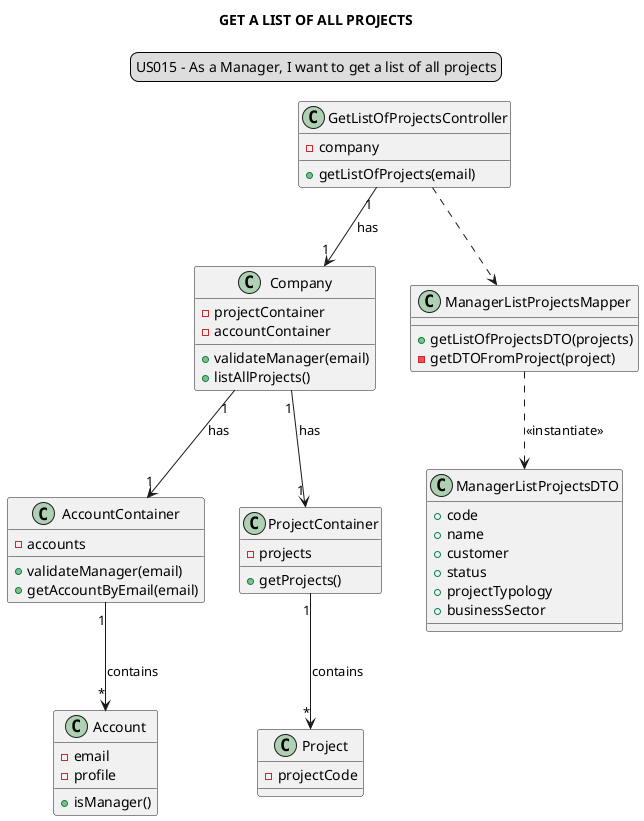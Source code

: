 @startuml


title GET A LIST OF ALL PROJECTS
skinparam sequenceMessageAlign center
legend top
US015 - As a Manager, I want to get a list of all projects
end legend

class "GetListOfProjectsController" {
-company
+getListOfProjects(email)
}

class "Company"{
-projectContainer
-accountContainer
+validateManager(email)
+listAllProjects()
}

class "AccountContainer"{
-accounts
+validateManager(email)
+getAccountByEmail(email)
}

class "Account"{
-email
-profile
+isManager()
}

class "ProjectContainer"{
-projects
+getProjects()
}

class "Project"{
-projectCode
}

class "ManagerListProjectsMapper"{
+getListOfProjectsDTO(projects)
-getDTOFromProject(project)
}

class "ManagerListProjectsDTO" {
+code
+name
+customer
+status
+projectTypology
+businessSector
}

"GetListOfProjectsController" "1"-->"1" "Company": has
"GetListOfProjectsController" ..> "ManagerListProjectsMapper"
"Company" "1"-->"1" "ProjectContainer": has
"Company" "1"-->"1" "AccountContainer": has
"AccountContainer" "1"-->"*" Account: contains
"ProjectContainer" "1"-->"*" Project: contains
"ManagerListProjectsMapper" ..> "ManagerListProjectsDTO": <<instantiate>>

/'Usage relationship'/
/'https://www.ibm.com/docs/en/rational-soft-arch/9.7.0?topic=diagrams-dependency-relationships'/

/'Creation relationship'/
/'https://www.ibm.com/docs/en/rational-soft-arch/9.7.0?topic=diagrams-instantiation-relationships'/
@enduml